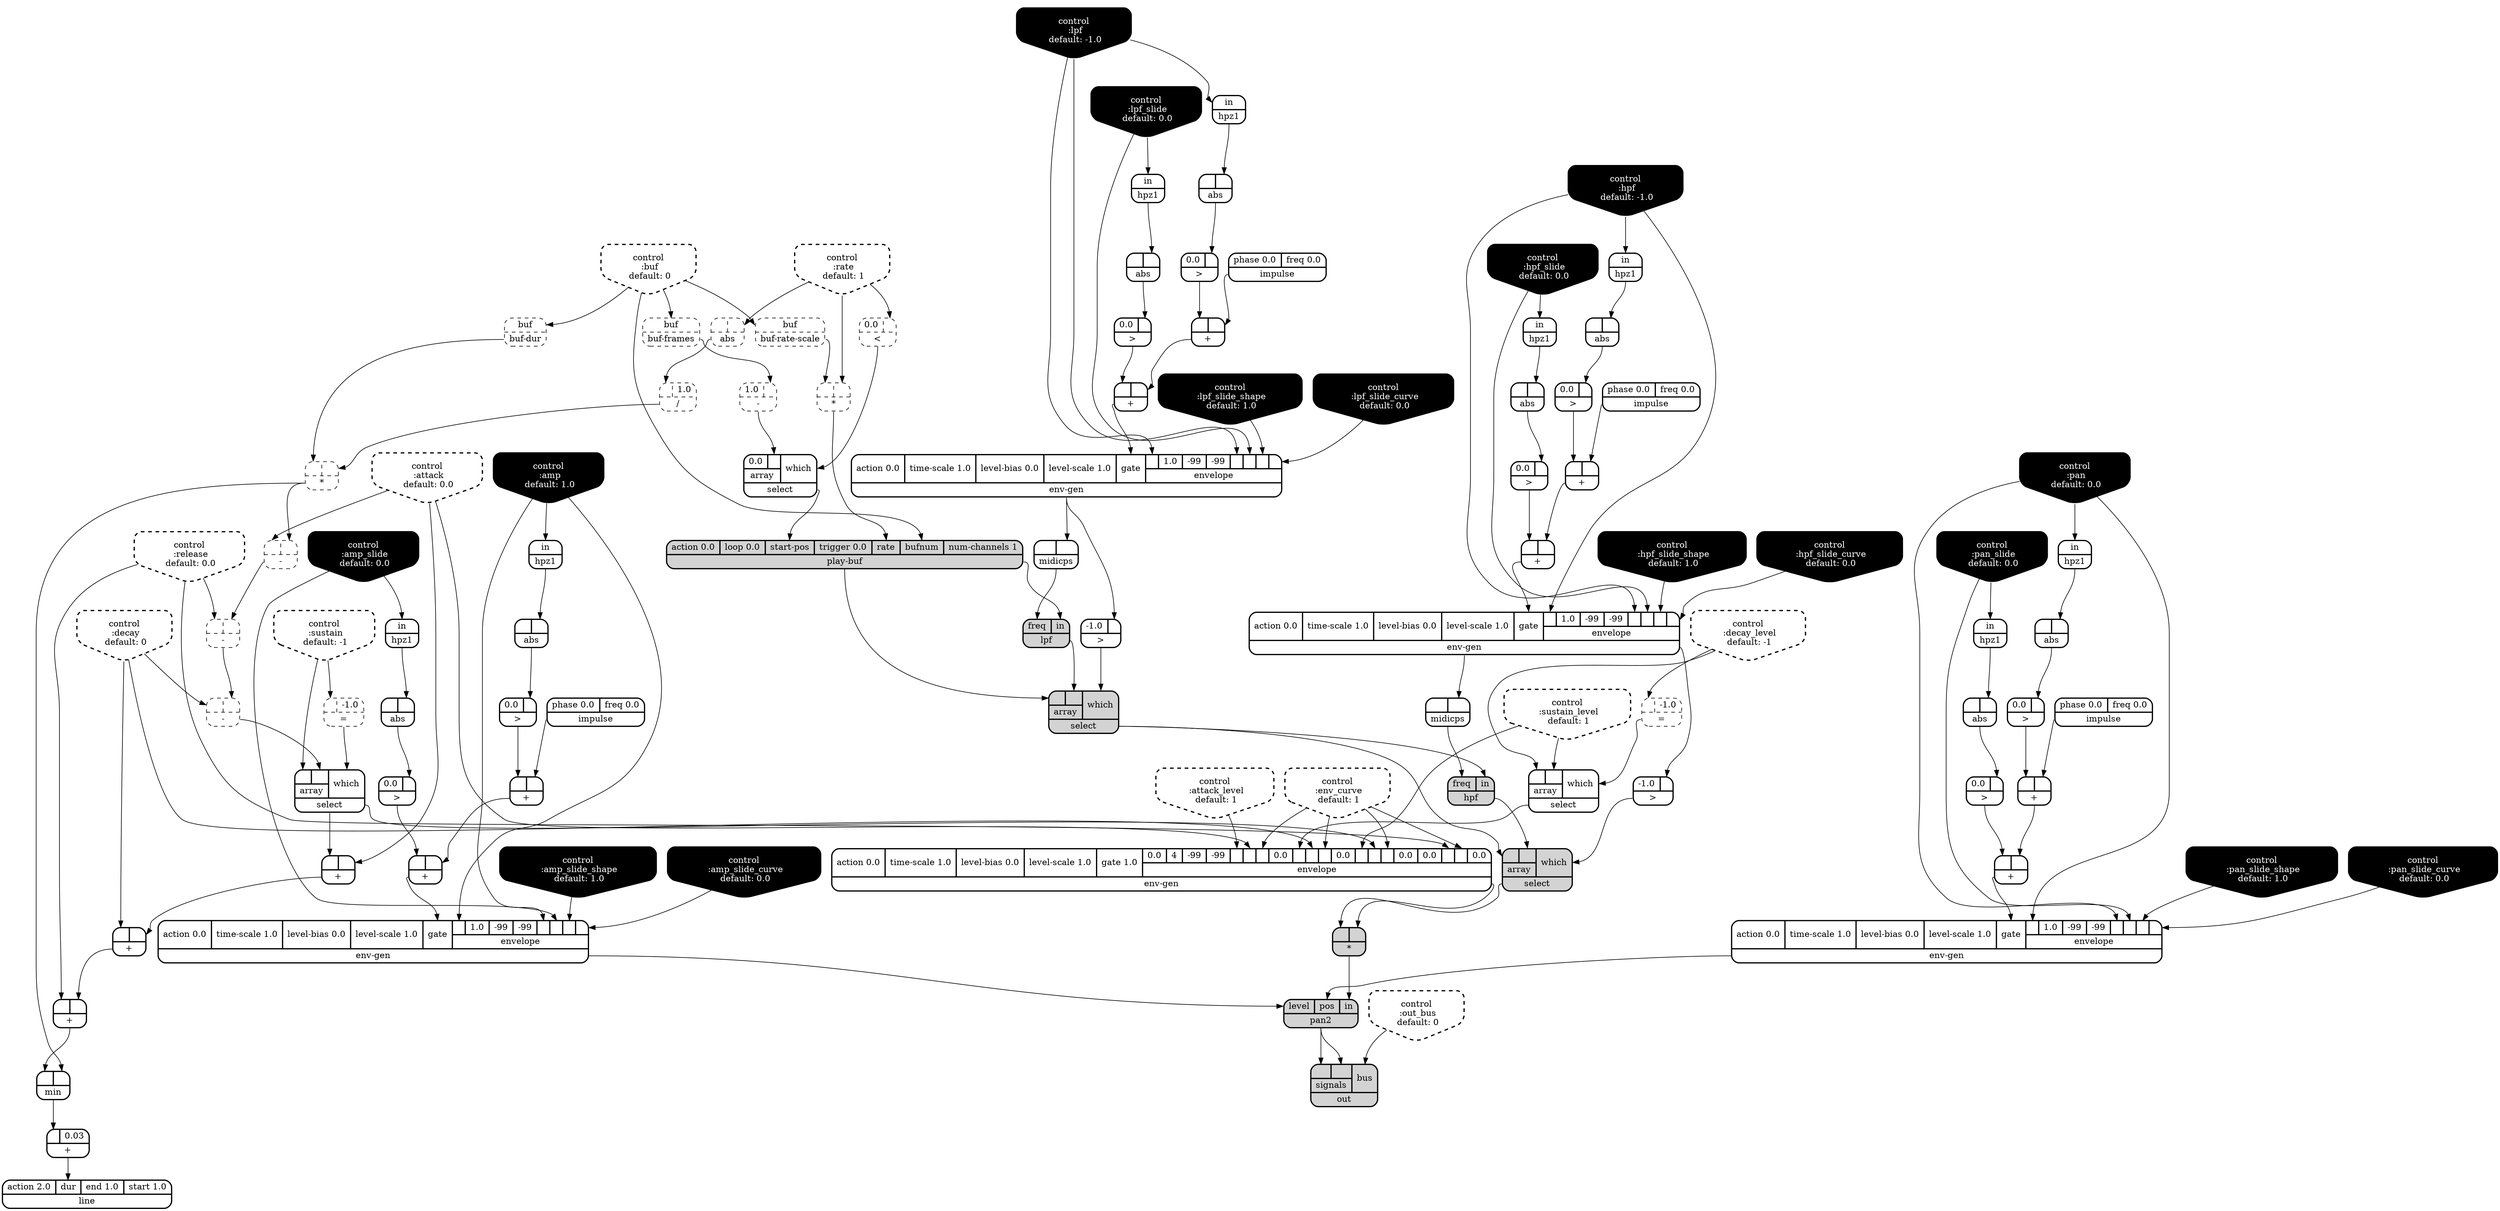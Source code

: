digraph synthdef {
61 [label = "{{ <b> |<a> } |<__UG_NAME__>* }" style="dashed, rounded" shape=record rankdir=LR];
68 [label = "{{ <b> |<a> } |<__UG_NAME__>* }" style="dashed, rounded" shape=record rankdir=LR];
84 [label = "{{ <b> |<a> } |<__UG_NAME__>* }" style="filled, bold, rounded"  shape=record rankdir=LR];
32 [label = "{{ <b> |<a> } |<__UG_NAME__>+ }" style="bold, rounded" shape=record rankdir=LR];
36 [label = "{{ <b> |<a> } |<__UG_NAME__>+ }" style="bold, rounded" shape=record rankdir=LR];
43 [label = "{{ <b> |<a> } |<__UG_NAME__>+ }" style="bold, rounded" shape=record rankdir=LR];
47 [label = "{{ <b> |<a> } |<__UG_NAME__>+ }" style="bold, rounded" shape=record rankdir=LR];
55 [label = "{{ <b> |<a> } |<__UG_NAME__>+ }" style="bold, rounded" shape=record rankdir=LR];
59 [label = "{{ <b> |<a> } |<__UG_NAME__>+ }" style="bold, rounded" shape=record rankdir=LR];
90 [label = "{{ <b> |<a> } |<__UG_NAME__>+ }" style="bold, rounded" shape=record rankdir=LR];
93 [label = "{{ <b> |<a> } |<__UG_NAME__>+ }" style="bold, rounded" shape=record rankdir=LR];
97 [label = "{{ <b> |<a> } |<__UG_NAME__>+ }" style="bold, rounded" shape=record rankdir=LR];
98 [label = "{{ <b> |<a> } |<__UG_NAME__>+ }" style="bold, rounded" shape=record rankdir=LR];
99 [label = "{{ <b> |<a> } |<__UG_NAME__>+ }" style="bold, rounded" shape=record rankdir=LR];
101 [label = "{{ <b> |<a> 0.03} |<__UG_NAME__>+ }" style="bold, rounded" shape=record rankdir=LR];
69 [label = "{{ <b> |<a> } |<__UG_NAME__>- }" style="dashed, rounded" shape=record rankdir=LR];
70 [label = "{{ <b> |<a> } |<__UG_NAME__>- }" style="dashed, rounded" shape=record rankdir=LR];
71 [label = "{{ <b> |<a> } |<__UG_NAME__>- }" style="dashed, rounded" shape=record rankdir=LR];
77 [label = "{{ <b> 1.0|<a> } |<__UG_NAME__>- }" style="dashed, rounded" shape=record rankdir=LR];
66 [label = "{{ <b> |<a> 1.0} |<__UG_NAME__>/ }" style="dashed, rounded" shape=record rankdir=LR];
75 [label = "{{ <b> 0.0|<a> } |<__UG_NAME__>\< }" style="dashed, rounded" shape=record rankdir=LR];
51 [label = "{{ <b> |<a> -1.0} |<__UG_NAME__>= }" style="dashed, rounded" shape=record rankdir=LR];
63 [label = "{{ <b> |<a> -1.0} |<__UG_NAME__>= }" style="dashed, rounded" shape=record rankdir=LR];
31 [label = "{{ <b> 0.0|<a> } |<__UG_NAME__>\> }" style="bold, rounded" shape=record rankdir=LR];
35 [label = "{{ <b> 0.0|<a> } |<__UG_NAME__>\> }" style="bold, rounded" shape=record rankdir=LR];
38 [label = "{{ <b> -1.0|<a> } |<__UG_NAME__>\> }" style="bold, rounded" shape=record rankdir=LR];
42 [label = "{{ <b> 0.0|<a> } |<__UG_NAME__>\> }" style="bold, rounded" shape=record rankdir=LR];
46 [label = "{{ <b> 0.0|<a> } |<__UG_NAME__>\> }" style="bold, rounded" shape=record rankdir=LR];
54 [label = "{{ <b> 0.0|<a> } |<__UG_NAME__>\> }" style="bold, rounded" shape=record rankdir=LR];
58 [label = "{{ <b> 0.0|<a> } |<__UG_NAME__>\> }" style="bold, rounded" shape=record rankdir=LR];
74 [label = "{{ <b> -1.0|<a> } |<__UG_NAME__>\> }" style="bold, rounded" shape=record rankdir=LR];
89 [label = "{{ <b> 0.0|<a> } |<__UG_NAME__>\> }" style="bold, rounded" shape=record rankdir=LR];
92 [label = "{{ <b> 0.0|<a> } |<__UG_NAME__>\> }" style="bold, rounded" shape=record rankdir=LR];
30 [label = "{{ <b> |<a> } |<__UG_NAME__>abs }" style="bold, rounded" shape=record rankdir=LR];
34 [label = "{{ <b> |<a> } |<__UG_NAME__>abs }" style="bold, rounded" shape=record rankdir=LR];
41 [label = "{{ <b> |<a> } |<__UG_NAME__>abs }" style="bold, rounded" shape=record rankdir=LR];
45 [label = "{{ <b> |<a> } |<__UG_NAME__>abs }" style="bold, rounded" shape=record rankdir=LR];
53 [label = "{{ <b> |<a> } |<__UG_NAME__>abs }" style="bold, rounded" shape=record rankdir=LR];
57 [label = "{{ <b> |<a> } |<__UG_NAME__>abs }" style="bold, rounded" shape=record rankdir=LR];
65 [label = "{{ <b> |<a> } |<__UG_NAME__>abs }" style="dashed, rounded" shape=record rankdir=LR];
88 [label = "{{ <b> |<a> } |<__UG_NAME__>abs }" style="bold, rounded" shape=record rankdir=LR];
91 [label = "{{ <b> |<a> } |<__UG_NAME__>abs }" style="bold, rounded" shape=record rankdir=LR];
67 [label = "{{ <buf> buf} |<__UG_NAME__>buf-dur }" style="dashed, rounded" shape=record rankdir=LR];
76 [label = "{{ <buf> buf} |<__UG_NAME__>buf-frames }" style="dashed, rounded" shape=record rankdir=LR];
60 [label = "{{ <buf> buf} |<__UG_NAME__>buf-rate-scale }" style="dashed, rounded" shape=record rankdir=LR];
0 [label = "control
 :buf
 default: 0" shape=invhouse style="rounded, dashed, filled, bold" fillcolor=white fontcolor=black ]; 
1 [label = "control
 :attack
 default: 0.0" shape=invhouse style="rounded, dashed, filled, bold" fillcolor=white fontcolor=black ]; 
2 [label = "control
 :decay
 default: 0" shape=invhouse style="rounded, dashed, filled, bold" fillcolor=white fontcolor=black ]; 
3 [label = "control
 :sustain
 default: -1" shape=invhouse style="rounded, dashed, filled, bold" fillcolor=white fontcolor=black ]; 
4 [label = "control
 :release
 default: 0.0" shape=invhouse style="rounded, dashed, filled, bold" fillcolor=white fontcolor=black ]; 
5 [label = "control
 :attack_level
 default: 1" shape=invhouse style="rounded, dashed, filled, bold" fillcolor=white fontcolor=black ]; 
6 [label = "control
 :decay_level
 default: -1" shape=invhouse style="rounded, dashed, filled, bold" fillcolor=white fontcolor=black ]; 
7 [label = "control
 :sustain_level
 default: 1" shape=invhouse style="rounded, dashed, filled, bold" fillcolor=white fontcolor=black ]; 
8 [label = "control
 :env_curve
 default: 1" shape=invhouse style="rounded, dashed, filled, bold" fillcolor=white fontcolor=black ]; 
9 [label = "control
 :rate
 default: 1" shape=invhouse style="rounded, dashed, filled, bold" fillcolor=white fontcolor=black ]; 
10 [label = "control
 :out_bus
 default: 0" shape=invhouse style="rounded, dashed, filled, bold" fillcolor=white fontcolor=black ]; 
11 [label = "control
 :amp
 default: 1.0" shape=invhouse style="rounded, filled, bold" fillcolor=black fontcolor=white ]; 
12 [label = "control
 :amp_slide
 default: 0.0" shape=invhouse style="rounded, filled, bold" fillcolor=black fontcolor=white ]; 
13 [label = "control
 :amp_slide_shape
 default: 1.0" shape=invhouse style="rounded, filled, bold" fillcolor=black fontcolor=white ]; 
14 [label = "control
 :amp_slide_curve
 default: 0.0" shape=invhouse style="rounded, filled, bold" fillcolor=black fontcolor=white ]; 
15 [label = "control
 :pan
 default: 0.0" shape=invhouse style="rounded, filled, bold" fillcolor=black fontcolor=white ]; 
16 [label = "control
 :pan_slide
 default: 0.0" shape=invhouse style="rounded, filled, bold" fillcolor=black fontcolor=white ]; 
17 [label = "control
 :pan_slide_shape
 default: 1.0" shape=invhouse style="rounded, filled, bold" fillcolor=black fontcolor=white ]; 
18 [label = "control
 :pan_slide_curve
 default: 0.0" shape=invhouse style="rounded, filled, bold" fillcolor=black fontcolor=white ]; 
19 [label = "control
 :lpf
 default: -1.0" shape=invhouse style="rounded, filled, bold" fillcolor=black fontcolor=white ]; 
20 [label = "control
 :lpf_slide
 default: 0.0" shape=invhouse style="rounded, filled, bold" fillcolor=black fontcolor=white ]; 
21 [label = "control
 :lpf_slide_shape
 default: 1.0" shape=invhouse style="rounded, filled, bold" fillcolor=black fontcolor=white ]; 
22 [label = "control
 :lpf_slide_curve
 default: 0.0" shape=invhouse style="rounded, filled, bold" fillcolor=black fontcolor=white ]; 
23 [label = "control
 :hpf
 default: -1.0" shape=invhouse style="rounded, filled, bold" fillcolor=black fontcolor=white ]; 
24 [label = "control
 :hpf_slide
 default: 0.0" shape=invhouse style="rounded, filled, bold" fillcolor=black fontcolor=white ]; 
25 [label = "control
 :hpf_slide_shape
 default: 1.0" shape=invhouse style="rounded, filled, bold" fillcolor=black fontcolor=white ]; 
26 [label = "control
 :hpf_slide_curve
 default: 0.0" shape=invhouse style="rounded, filled, bold" fillcolor=black fontcolor=white ]; 
37 [label = "{{ <action> action 0.0|<time____scale> time-scale 1.0|<level____bias> level-bias 0.0|<level____scale> level-scale 1.0|<gate> gate|{{<envelope___control___0>|1.0|-99|-99|<envelope___control___4>|<envelope___control___5>|<envelope___control___6>|<envelope___control___7>}|envelope}} |<__UG_NAME__>env-gen }" style="bold, rounded" shape=record rankdir=LR];
48 [label = "{{ <action> action 0.0|<time____scale> time-scale 1.0|<level____bias> level-bias 0.0|<level____scale> level-scale 1.0|<gate> gate|{{<envelope___control___0>|1.0|-99|-99|<envelope___control___4>|<envelope___control___5>|<envelope___control___6>|<envelope___control___7>}|envelope}} |<__UG_NAME__>env-gen }" style="bold, rounded" shape=record rankdir=LR];
73 [label = "{{ <action> action 0.0|<time____scale> time-scale 1.0|<level____bias> level-bias 0.0|<level____scale> level-scale 1.0|<gate> gate 1.0|{{0.0|4|-99|-99|<envelope___control___4>|<envelope___control___5>|<envelope___control___6>|0.0|<envelope___select___8>|<envelope___control___9>|<envelope___control___10>|0.0|<envelope___control___12>|<envelope___select___13>|<envelope___control___14>|0.0|0.0|<envelope___control___17>|<envelope___control___18>|0.0}|envelope}} |<__UG_NAME__>env-gen }" style="bold, rounded" shape=record rankdir=LR];
85 [label = "{{ <action> action 0.0|<time____scale> time-scale 1.0|<level____bias> level-bias 0.0|<level____scale> level-scale 1.0|<gate> gate|{{<envelope___control___0>|1.0|-99|-99|<envelope___control___4>|<envelope___control___5>|<envelope___control___6>|<envelope___control___7>}|envelope}} |<__UG_NAME__>env-gen }" style="bold, rounded" shape=record rankdir=LR];
94 [label = "{{ <action> action 0.0|<time____scale> time-scale 1.0|<level____bias> level-bias 0.0|<level____scale> level-scale 1.0|<gate> gate|{{<envelope___control___0>|1.0|-99|-99|<envelope___control___4>|<envelope___control___5>|<envelope___control___6>|<envelope___control___7>}|envelope}} |<__UG_NAME__>env-gen }" style="bold, rounded" shape=record rankdir=LR];
82 [label = "{{ <freq> freq|<in> in} |<__UG_NAME__>hpf }" style="filled, bold, rounded"  shape=record rankdir=LR];
27 [label = "{{ <in> in} |<__UG_NAME__>hpz1 }" style="bold, rounded" shape=record rankdir=LR];
29 [label = "{{ <in> in} |<__UG_NAME__>hpz1 }" style="bold, rounded" shape=record rankdir=LR];
33 [label = "{{ <in> in} |<__UG_NAME__>hpz1 }" style="bold, rounded" shape=record rankdir=LR];
40 [label = "{{ <in> in} |<__UG_NAME__>hpz1 }" style="bold, rounded" shape=record rankdir=LR];
44 [label = "{{ <in> in} |<__UG_NAME__>hpz1 }" style="bold, rounded" shape=record rankdir=LR];
52 [label = "{{ <in> in} |<__UG_NAME__>hpz1 }" style="bold, rounded" shape=record rankdir=LR];
56 [label = "{{ <in> in} |<__UG_NAME__>hpz1 }" style="bold, rounded" shape=record rankdir=LR];
87 [label = "{{ <in> in} |<__UG_NAME__>hpz1 }" style="bold, rounded" shape=record rankdir=LR];
28 [label = "{{ <phase> phase 0.0|<freq> freq 0.0} |<__UG_NAME__>impulse }" style="bold, rounded" shape=record rankdir=LR];
39 [label = "{{ <phase> phase 0.0|<freq> freq 0.0} |<__UG_NAME__>impulse }" style="bold, rounded" shape=record rankdir=LR];
50 [label = "{{ <phase> phase 0.0|<freq> freq 0.0} |<__UG_NAME__>impulse }" style="bold, rounded" shape=record rankdir=LR];
86 [label = "{{ <phase> phase 0.0|<freq> freq 0.0} |<__UG_NAME__>impulse }" style="bold, rounded" shape=record rankdir=LR];
102 [label = "{{ <action> action 2.0|<dur> dur|<end> end 1.0|<start> start 1.0} |<__UG_NAME__>line }" style="bold, rounded" shape=record rankdir=LR];
80 [label = "{{ <freq> freq|<in> in} |<__UG_NAME__>lpf }" style="filled, bold, rounded"  shape=record rankdir=LR];
49 [label = "{{ <b> |<a> } |<__UG_NAME__>midicps }" style="bold, rounded" shape=record rankdir=LR];
62 [label = "{{ <b> |<a> } |<__UG_NAME__>midicps }" style="bold, rounded" shape=record rankdir=LR];
100 [label = "{{ <b> |<a> } |<__UG_NAME__>min }" style="bold, rounded" shape=record rankdir=LR];
96 [label = "{{ {{<signals___pan2___0>|<signals___pan2___1>}|signals}|<bus> bus} |<__UG_NAME__>out }" style="filled, bold, rounded"  shape=record rankdir=LR];
95 [label = "{{ <level> level|<pos> pos|<in> in} |<__UG_NAME__>pan2 }" style="filled, bold, rounded"  shape=record rankdir=LR];
79 [label = "{{ <action> action 0.0|<loop> loop 0.0|<start____pos> start-pos|<trigger> trigger 0.0|<rate> rate|<bufnum> bufnum|<num____channels> num-channels 1} |<__UG_NAME__>play-buf }" style="filled, bold, rounded"  shape=record rankdir=LR];
64 [label = "{{ {{<array___control___0>|<array___control___1>}|array}|<which> which} |<__UG_NAME__>select }" style="bold, rounded" shape=record rankdir=LR];
72 [label = "{{ {{<array___control___0>|<array___binary____op____u____gen___1>}|array}|<which> which} |<__UG_NAME__>select }" style="bold, rounded" shape=record rankdir=LR];
78 [label = "{{ {{0.0|<array___binary____op____u____gen___1>}|array}|<which> which} |<__UG_NAME__>select }" style="bold, rounded" shape=record rankdir=LR];
81 [label = "{{ {{<array___play____buf___0>|<array___lpf___1>}|array}|<which> which} |<__UG_NAME__>select }" style="filled, bold, rounded"  shape=record rankdir=LR];
83 [label = "{{ {{<array___select___0>|<array___hpf___1>}|array}|<which> which} |<__UG_NAME__>select }" style="filled, bold, rounded"  shape=record rankdir=LR];

9:__UG_NAME__ -> 61:a ;
60:__UG_NAME__ -> 61:b ;
66:__UG_NAME__ -> 68:a ;
67:__UG_NAME__ -> 68:b ;
73:__UG_NAME__ -> 84:a ;
83:__UG_NAME__ -> 84:b ;
28:__UG_NAME__ -> 32:a ;
31:__UG_NAME__ -> 32:b ;
32:__UG_NAME__ -> 36:a ;
35:__UG_NAME__ -> 36:b ;
39:__UG_NAME__ -> 43:a ;
42:__UG_NAME__ -> 43:b ;
43:__UG_NAME__ -> 47:a ;
46:__UG_NAME__ -> 47:b ;
50:__UG_NAME__ -> 55:a ;
54:__UG_NAME__ -> 55:b ;
55:__UG_NAME__ -> 59:a ;
58:__UG_NAME__ -> 59:b ;
86:__UG_NAME__ -> 90:a ;
89:__UG_NAME__ -> 90:b ;
90:__UG_NAME__ -> 93:a ;
92:__UG_NAME__ -> 93:b ;
1:__UG_NAME__ -> 97:a ;
72:__UG_NAME__ -> 97:b ;
97:__UG_NAME__ -> 98:a ;
2:__UG_NAME__ -> 98:b ;
98:__UG_NAME__ -> 99:a ;
4:__UG_NAME__ -> 99:b ;
100:__UG_NAME__ -> 101:b ;
68:__UG_NAME__ -> 69:a ;
1:__UG_NAME__ -> 69:b ;
69:__UG_NAME__ -> 70:a ;
4:__UG_NAME__ -> 70:b ;
70:__UG_NAME__ -> 71:a ;
2:__UG_NAME__ -> 71:b ;
76:__UG_NAME__ -> 77:a ;
65:__UG_NAME__ -> 66:b ;
9:__UG_NAME__ -> 75:a ;
3:__UG_NAME__ -> 51:b ;
6:__UG_NAME__ -> 63:b ;
30:__UG_NAME__ -> 31:a ;
34:__UG_NAME__ -> 35:a ;
37:__UG_NAME__ -> 38:a ;
41:__UG_NAME__ -> 42:a ;
45:__UG_NAME__ -> 46:a ;
53:__UG_NAME__ -> 54:a ;
57:__UG_NAME__ -> 58:a ;
48:__UG_NAME__ -> 74:a ;
88:__UG_NAME__ -> 89:a ;
91:__UG_NAME__ -> 92:a ;
29:__UG_NAME__ -> 30:a ;
33:__UG_NAME__ -> 34:a ;
40:__UG_NAME__ -> 41:a ;
44:__UG_NAME__ -> 45:a ;
52:__UG_NAME__ -> 53:a ;
56:__UG_NAME__ -> 57:a ;
9:__UG_NAME__ -> 65:a ;
87:__UG_NAME__ -> 88:a ;
27:__UG_NAME__ -> 91:a ;
0:__UG_NAME__ -> 67:buf ;
0:__UG_NAME__ -> 76:buf ;
0:__UG_NAME__ -> 60:buf ;
19:__UG_NAME__ -> 37:envelope___control___0 ;
19:__UG_NAME__ -> 37:envelope___control___4 ;
20:__UG_NAME__ -> 37:envelope___control___5 ;
21:__UG_NAME__ -> 37:envelope___control___6 ;
22:__UG_NAME__ -> 37:envelope___control___7 ;
36:__UG_NAME__ -> 37:gate ;
23:__UG_NAME__ -> 48:envelope___control___0 ;
23:__UG_NAME__ -> 48:envelope___control___4 ;
24:__UG_NAME__ -> 48:envelope___control___5 ;
25:__UG_NAME__ -> 48:envelope___control___6 ;
26:__UG_NAME__ -> 48:envelope___control___7 ;
47:__UG_NAME__ -> 48:gate ;
5:__UG_NAME__ -> 73:envelope___control___4 ;
1:__UG_NAME__ -> 73:envelope___control___5 ;
8:__UG_NAME__ -> 73:envelope___control___6 ;
64:__UG_NAME__ -> 73:envelope___select___8 ;
2:__UG_NAME__ -> 73:envelope___control___9 ;
8:__UG_NAME__ -> 73:envelope___control___10 ;
7:__UG_NAME__ -> 73:envelope___control___12 ;
72:__UG_NAME__ -> 73:envelope___select___13 ;
8:__UG_NAME__ -> 73:envelope___control___14 ;
4:__UG_NAME__ -> 73:envelope___control___17 ;
8:__UG_NAME__ -> 73:envelope___control___18 ;
15:__UG_NAME__ -> 85:envelope___control___0 ;
15:__UG_NAME__ -> 85:envelope___control___4 ;
16:__UG_NAME__ -> 85:envelope___control___5 ;
17:__UG_NAME__ -> 85:envelope___control___6 ;
18:__UG_NAME__ -> 85:envelope___control___7 ;
59:__UG_NAME__ -> 85:gate ;
11:__UG_NAME__ -> 94:envelope___control___0 ;
11:__UG_NAME__ -> 94:envelope___control___4 ;
12:__UG_NAME__ -> 94:envelope___control___5 ;
13:__UG_NAME__ -> 94:envelope___control___6 ;
14:__UG_NAME__ -> 94:envelope___control___7 ;
93:__UG_NAME__ -> 94:gate ;
81:__UG_NAME__ -> 82:in ;
49:__UG_NAME__ -> 82:freq ;
12:__UG_NAME__ -> 27:in ;
19:__UG_NAME__ -> 29:in ;
20:__UG_NAME__ -> 33:in ;
23:__UG_NAME__ -> 40:in ;
24:__UG_NAME__ -> 44:in ;
15:__UG_NAME__ -> 52:in ;
16:__UG_NAME__ -> 56:in ;
11:__UG_NAME__ -> 87:in ;
101:__UG_NAME__ -> 102:dur ;
79:__UG_NAME__ -> 80:in ;
62:__UG_NAME__ -> 80:freq ;
48:__UG_NAME__ -> 49:a ;
37:__UG_NAME__ -> 62:a ;
68:__UG_NAME__ -> 100:a ;
99:__UG_NAME__ -> 100:b ;
10:__UG_NAME__ -> 96:bus ;
95:__UG_NAME__ -> 96:signals___pan2___0 ;
95:__UG_NAME__ -> 96:signals___pan2___1 ;
84:__UG_NAME__ -> 95:in ;
85:__UG_NAME__ -> 95:pos ;
94:__UG_NAME__ -> 95:level ;
0:__UG_NAME__ -> 79:bufnum ;
61:__UG_NAME__ -> 79:rate ;
78:__UG_NAME__ -> 79:start____pos ;
63:__UG_NAME__ -> 64:which ;
6:__UG_NAME__ -> 64:array___control___0 ;
7:__UG_NAME__ -> 64:array___control___1 ;
51:__UG_NAME__ -> 72:which ;
3:__UG_NAME__ -> 72:array___control___0 ;
71:__UG_NAME__ -> 72:array___binary____op____u____gen___1 ;
75:__UG_NAME__ -> 78:which ;
77:__UG_NAME__ -> 78:array___binary____op____u____gen___1 ;
38:__UG_NAME__ -> 81:which ;
79:__UG_NAME__ -> 81:array___play____buf___0 ;
80:__UG_NAME__ -> 81:array___lpf___1 ;
74:__UG_NAME__ -> 83:which ;
81:__UG_NAME__ -> 83:array___select___0 ;
82:__UG_NAME__ -> 83:array___hpf___1 ;

}